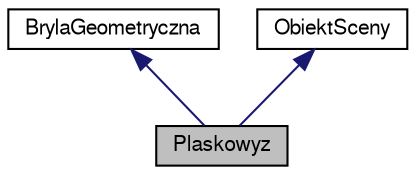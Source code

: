 digraph "Plaskowyz"
{
 // LATEX_PDF_SIZE
  edge [fontname="FreeSans",fontsize="10",labelfontname="FreeSans",labelfontsize="10"];
  node [fontname="FreeSans",fontsize="10",shape=record];
  Node1 [label="Plaskowyz",height=0.2,width=0.4,color="black", fillcolor="grey75", style="filled", fontcolor="black",tooltip="modeluje pojecie Plaskowyzu"];
  Node2 -> Node1 [dir="back",color="midnightblue",fontsize="10",style="solid",fontname="FreeSans"];
  Node2 [label="BrylaGeometryczna",height=0.2,width=0.4,color="black", fillcolor="white", style="filled",URL="$a00117.html",tooltip="modeluje pojecie Bryly geometrycznej"];
  Node3 -> Node1 [dir="back",color="midnightblue",fontsize="10",style="solid",fontname="FreeSans"];
  Node3 [label="ObiektSceny",height=0.2,width=0.4,color="black", fillcolor="white", style="filled",URL="$a00141.html",tooltip="modeluje pojecie Obiektu Sceny"];
}
